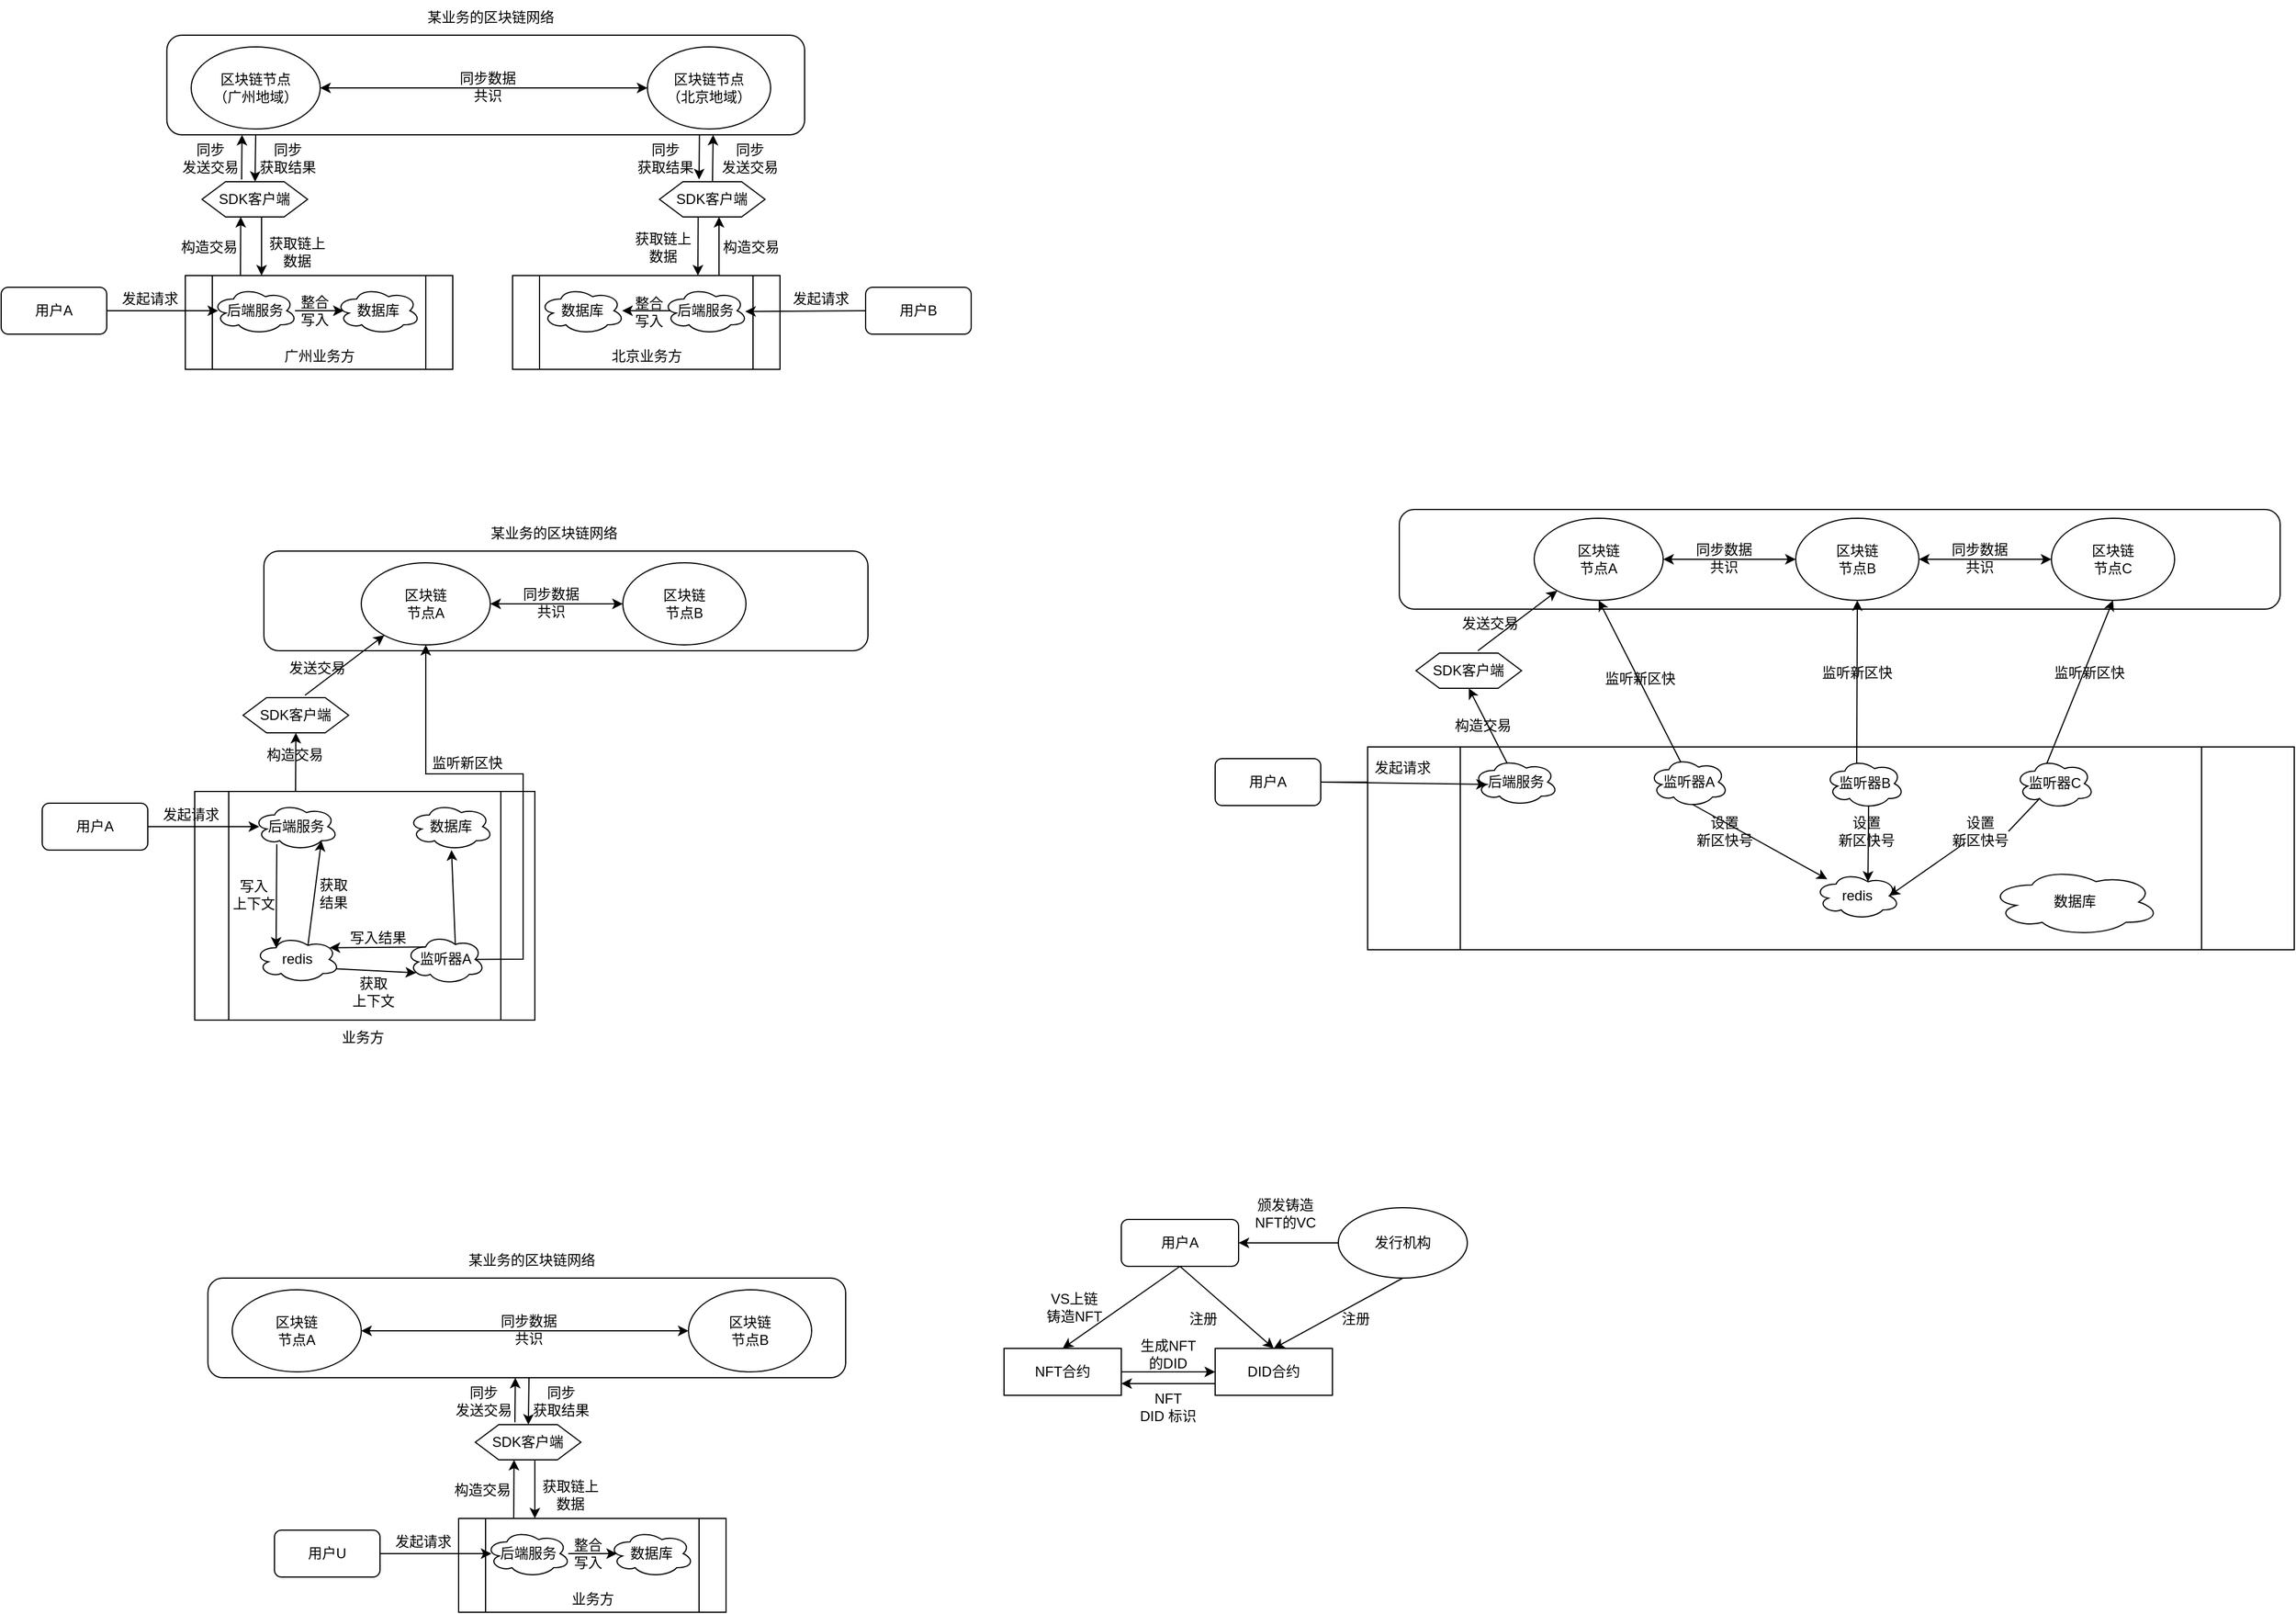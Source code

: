 <mxfile version="21.1.8" type="github">
  <diagram id="9rkTY4zlWh8QXe54HVxm" name="Page-1">
    <mxGraphModel dx="2074" dy="1124" grid="1" gridSize="10" guides="1" tooltips="1" connect="1" arrows="1" fold="1" page="1" pageScale="1" pageWidth="3300" pageHeight="4681" math="0" shadow="0">
      <root>
        <mxCell id="0" />
        <mxCell id="1" parent="0" />
        <mxCell id="_Y9q4E9nnQBP8iS7_GfD-74" value="&lt;b&gt;&lt;br&gt;&lt;/b&gt;" style="rounded=1;whiteSpace=wrap;html=1;" parent="1" vertex="1">
          <mxGeometry x="176.25" y="430" width="543.75" height="85" as="geometry" />
        </mxCell>
        <mxCell id="_Y9q4E9nnQBP8iS7_GfD-3" value="区块链节点&lt;br&gt;（广州地域）" style="ellipse;whiteSpace=wrap;html=1;" parent="1" vertex="1">
          <mxGeometry x="197" y="440" width="110" height="70" as="geometry" />
        </mxCell>
        <mxCell id="_Y9q4E9nnQBP8iS7_GfD-4" value="区块链节点&lt;br&gt;（北京地域）" style="ellipse;whiteSpace=wrap;html=1;" parent="1" vertex="1">
          <mxGeometry x="586" y="440" width="105" height="70" as="geometry" />
        </mxCell>
        <mxCell id="_Y9q4E9nnQBP8iS7_GfD-5" value="" style="endArrow=classic;startArrow=classic;html=1;rounded=0;exitX=1;exitY=0.5;exitDx=0;exitDy=0;entryX=0;entryY=0.5;entryDx=0;entryDy=0;" parent="1" source="_Y9q4E9nnQBP8iS7_GfD-3" target="_Y9q4E9nnQBP8iS7_GfD-4" edge="1">
          <mxGeometry width="50" height="50" relative="1" as="geometry">
            <mxPoint x="446" y="475" as="sourcePoint" />
            <mxPoint x="496" y="540" as="targetPoint" />
          </mxGeometry>
        </mxCell>
        <mxCell id="_Y9q4E9nnQBP8iS7_GfD-16" value="" style="edgeStyle=orthogonalEdgeStyle;rounded=0;orthogonalLoop=1;jettySize=auto;html=1;" parent="1" source="_Y9q4E9nnQBP8iS7_GfD-7" target="_Y9q4E9nnQBP8iS7_GfD-10" edge="1">
          <mxGeometry relative="1" as="geometry" />
        </mxCell>
        <mxCell id="_Y9q4E9nnQBP8iS7_GfD-7" value="用户A" style="rounded=1;whiteSpace=wrap;html=1;" parent="1" vertex="1">
          <mxGeometry x="35" y="645" width="90" height="40" as="geometry" />
        </mxCell>
        <mxCell id="_Y9q4E9nnQBP8iS7_GfD-8" value="同步数据&lt;br&gt;共识" style="text;html=1;strokeColor=none;fillColor=none;align=center;verticalAlign=middle;whiteSpace=wrap;rounded=0;" parent="1" vertex="1">
          <mxGeometry x="420" y="451" width="60" height="45" as="geometry" />
        </mxCell>
        <mxCell id="_Y9q4E9nnQBP8iS7_GfD-9" value="&lt;br&gt;&lt;br&gt;&lt;br&gt;&lt;br&gt;广州业务方" style="shape=process;whiteSpace=wrap;html=1;backgroundOutline=1;" parent="1" vertex="1">
          <mxGeometry x="192" y="635" width="228" height="80" as="geometry" />
        </mxCell>
        <mxCell id="_Y9q4E9nnQBP8iS7_GfD-10" value="后端服务" style="ellipse;shape=cloud;whiteSpace=wrap;html=1;" parent="1" vertex="1">
          <mxGeometry x="215" y="645" width="72.5" height="40" as="geometry" />
        </mxCell>
        <mxCell id="_Y9q4E9nnQBP8iS7_GfD-13" value="数据库" style="ellipse;shape=cloud;whiteSpace=wrap;html=1;" parent="1" vertex="1">
          <mxGeometry x="320" y="645" width="72.5" height="40" as="geometry" />
        </mxCell>
        <mxCell id="_Y9q4E9nnQBP8iS7_GfD-15" value="" style="endArrow=classic;html=1;rounded=0;exitX=1;exitY=0.5;exitDx=0;exitDy=0;" parent="1" source="_Y9q4E9nnQBP8iS7_GfD-7" edge="1">
          <mxGeometry width="50" height="50" relative="1" as="geometry">
            <mxPoint x="117" y="665" as="sourcePoint" />
            <mxPoint x="220" y="665" as="targetPoint" />
          </mxGeometry>
        </mxCell>
        <mxCell id="_Y9q4E9nnQBP8iS7_GfD-17" value="发起请求" style="text;html=1;strokeColor=none;fillColor=none;align=center;verticalAlign=middle;whiteSpace=wrap;rounded=0;" parent="1" vertex="1">
          <mxGeometry x="132" y="635" width="60" height="40" as="geometry" />
        </mxCell>
        <mxCell id="_Y9q4E9nnQBP8iS7_GfD-18" value="SDK客户端" style="shape=hexagon;perimeter=hexagonPerimeter2;whiteSpace=wrap;html=1;fixedSize=1;" parent="1" vertex="1">
          <mxGeometry x="206.25" y="555" width="90" height="30" as="geometry" />
        </mxCell>
        <mxCell id="_Y9q4E9nnQBP8iS7_GfD-19" value="" style="endArrow=classic;html=1;rounded=0;entryX=0.5;entryY=1;entryDx=0;entryDy=0;" parent="1" edge="1">
          <mxGeometry width="50" height="50" relative="1" as="geometry">
            <mxPoint x="239" y="635" as="sourcePoint" />
            <mxPoint x="239.25" y="585" as="targetPoint" />
          </mxGeometry>
        </mxCell>
        <mxCell id="_Y9q4E9nnQBP8iS7_GfD-20" value="构造交易" style="text;html=1;strokeColor=none;fillColor=none;align=center;verticalAlign=middle;whiteSpace=wrap;rounded=0;" parent="1" vertex="1">
          <mxGeometry x="180" y="595" width="65" height="32" as="geometry" />
        </mxCell>
        <mxCell id="_Y9q4E9nnQBP8iS7_GfD-21" value="" style="endArrow=classic;html=1;rounded=0;exitX=0.375;exitY=0;exitDx=0;exitDy=0;entryX=0.394;entryY=1.029;entryDx=0;entryDy=0;entryPerimeter=0;" parent="1" edge="1">
          <mxGeometry width="50" height="50" relative="1" as="geometry">
            <mxPoint x="240" y="553" as="sourcePoint" />
            <mxPoint x="240.34" y="515.03" as="targetPoint" />
          </mxGeometry>
        </mxCell>
        <mxCell id="_Y9q4E9nnQBP8iS7_GfD-22" value="同步&lt;br&gt;发送交易" style="text;html=1;strokeColor=none;fillColor=none;align=center;verticalAlign=middle;whiteSpace=wrap;rounded=0;" parent="1" vertex="1">
          <mxGeometry x="181" y="515" width="65" height="40" as="geometry" />
        </mxCell>
        <mxCell id="_Y9q4E9nnQBP8iS7_GfD-24" value="" style="endArrow=classic;html=1;rounded=0;exitX=0.5;exitY=1;exitDx=0;exitDy=0;" parent="1" target="_Y9q4E9nnQBP8iS7_GfD-18" edge="1">
          <mxGeometry width="50" height="50" relative="1" as="geometry">
            <mxPoint x="252" y="515" as="sourcePoint" />
            <mxPoint x="357" y="515" as="targetPoint" />
          </mxGeometry>
        </mxCell>
        <mxCell id="_Y9q4E9nnQBP8iS7_GfD-26" value="同步&lt;br&gt;获取结果" style="text;html=1;strokeColor=none;fillColor=none;align=center;verticalAlign=middle;whiteSpace=wrap;rounded=0;" parent="1" vertex="1">
          <mxGeometry x="247" y="515" width="65" height="40" as="geometry" />
        </mxCell>
        <mxCell id="_Y9q4E9nnQBP8iS7_GfD-28" value="" style="endArrow=classic;html=1;rounded=0;exitX=0;exitY=1;exitDx=0;exitDy=0;" parent="1" edge="1">
          <mxGeometry width="50" height="50" relative="1" as="geometry">
            <mxPoint x="257" y="585" as="sourcePoint" />
            <mxPoint x="257" y="635" as="targetPoint" />
          </mxGeometry>
        </mxCell>
        <mxCell id="_Y9q4E9nnQBP8iS7_GfD-29" value="获取链上&lt;br&gt;数据" style="text;html=1;strokeColor=none;fillColor=none;align=center;verticalAlign=middle;whiteSpace=wrap;rounded=0;" parent="1" vertex="1">
          <mxGeometry x="255" y="595" width="65" height="40" as="geometry" />
        </mxCell>
        <mxCell id="_Y9q4E9nnQBP8iS7_GfD-33" value="" style="endArrow=classic;html=1;rounded=0;exitX=0.875;exitY=0.5;exitDx=0;exitDy=0;exitPerimeter=0;" parent="1" edge="1">
          <mxGeometry width="50" height="50" relative="1" as="geometry">
            <mxPoint x="285.438" y="665" as="sourcePoint" />
            <mxPoint x="327" y="665" as="targetPoint" />
          </mxGeometry>
        </mxCell>
        <mxCell id="_Y9q4E9nnQBP8iS7_GfD-34" value="整合&lt;br&gt;写入" style="text;html=1;strokeColor=none;fillColor=none;align=center;verticalAlign=middle;whiteSpace=wrap;rounded=0;" parent="1" vertex="1">
          <mxGeometry x="270" y="645" width="65" height="40" as="geometry" />
        </mxCell>
        <mxCell id="_Y9q4E9nnQBP8iS7_GfD-53" value="&lt;br&gt;&lt;br&gt;&lt;br&gt;&lt;br&gt;北京业务方" style="shape=process;whiteSpace=wrap;html=1;backgroundOutline=1;" parent="1" vertex="1">
          <mxGeometry x="471" y="635" width="228" height="80" as="geometry" />
        </mxCell>
        <mxCell id="_Y9q4E9nnQBP8iS7_GfD-54" value="数据库" style="ellipse;shape=cloud;whiteSpace=wrap;html=1;" parent="1" vertex="1">
          <mxGeometry x="494" y="645" width="72.5" height="40" as="geometry" />
        </mxCell>
        <mxCell id="_Y9q4E9nnQBP8iS7_GfD-55" value="后端服务" style="ellipse;shape=cloud;whiteSpace=wrap;html=1;" parent="1" vertex="1">
          <mxGeometry x="599" y="645" width="72.5" height="40" as="geometry" />
        </mxCell>
        <mxCell id="_Y9q4E9nnQBP8iS7_GfD-56" value="SDK客户端" style="shape=hexagon;perimeter=hexagonPerimeter2;whiteSpace=wrap;html=1;fixedSize=1;" parent="1" vertex="1">
          <mxGeometry x="596.25" y="555" width="90" height="30" as="geometry" />
        </mxCell>
        <mxCell id="_Y9q4E9nnQBP8iS7_GfD-57" value="" style="endArrow=classic;html=1;rounded=0;entryX=0.5;entryY=1;entryDx=0;entryDy=0;" parent="1" edge="1">
          <mxGeometry width="50" height="50" relative="1" as="geometry">
            <mxPoint x="629.25" y="585" as="sourcePoint" />
            <mxPoint x="629" y="635" as="targetPoint" />
          </mxGeometry>
        </mxCell>
        <mxCell id="_Y9q4E9nnQBP8iS7_GfD-58" value="构造交易" style="text;html=1;strokeColor=none;fillColor=none;align=center;verticalAlign=middle;whiteSpace=wrap;rounded=0;" parent="1" vertex="1">
          <mxGeometry x="641.5" y="595" width="65" height="32" as="geometry" />
        </mxCell>
        <mxCell id="_Y9q4E9nnQBP8iS7_GfD-59" value="" style="endArrow=classic;html=1;rounded=0;exitX=0.375;exitY=0;exitDx=0;exitDy=0;entryX=0.394;entryY=1.029;entryDx=0;entryDy=0;entryPerimeter=0;" parent="1" edge="1">
          <mxGeometry width="50" height="50" relative="1" as="geometry">
            <mxPoint x="630.34" y="515.03" as="sourcePoint" />
            <mxPoint x="630" y="553" as="targetPoint" />
          </mxGeometry>
        </mxCell>
        <mxCell id="_Y9q4E9nnQBP8iS7_GfD-60" value="同步&lt;br&gt;发送交易" style="text;html=1;strokeColor=none;fillColor=none;align=center;verticalAlign=middle;whiteSpace=wrap;rounded=0;" parent="1" vertex="1">
          <mxGeometry x="641" y="515" width="65" height="40" as="geometry" />
        </mxCell>
        <mxCell id="_Y9q4E9nnQBP8iS7_GfD-61" value="" style="endArrow=classic;html=1;rounded=0;" parent="1" source="_Y9q4E9nnQBP8iS7_GfD-56" edge="1">
          <mxGeometry width="50" height="50" relative="1" as="geometry">
            <mxPoint x="747" y="515" as="sourcePoint" />
            <mxPoint x="642" y="515" as="targetPoint" />
          </mxGeometry>
        </mxCell>
        <mxCell id="_Y9q4E9nnQBP8iS7_GfD-62" value="同步&lt;br&gt;获取结果" style="text;html=1;strokeColor=none;fillColor=none;align=center;verticalAlign=middle;whiteSpace=wrap;rounded=0;" parent="1" vertex="1">
          <mxGeometry x="569" y="515" width="65" height="40" as="geometry" />
        </mxCell>
        <mxCell id="_Y9q4E9nnQBP8iS7_GfD-63" value="" style="endArrow=classic;html=1;rounded=0;exitX=0;exitY=1;exitDx=0;exitDy=0;" parent="1" edge="1">
          <mxGeometry width="50" height="50" relative="1" as="geometry">
            <mxPoint x="647" y="635" as="sourcePoint" />
            <mxPoint x="647" y="585" as="targetPoint" />
          </mxGeometry>
        </mxCell>
        <mxCell id="_Y9q4E9nnQBP8iS7_GfD-64" value="获取链上&lt;br&gt;数据" style="text;html=1;strokeColor=none;fillColor=none;align=center;verticalAlign=middle;whiteSpace=wrap;rounded=0;" parent="1" vertex="1">
          <mxGeometry x="566.5" y="591" width="65" height="40" as="geometry" />
        </mxCell>
        <mxCell id="_Y9q4E9nnQBP8iS7_GfD-65" value="" style="endArrow=classic;html=1;rounded=0;exitX=0.875;exitY=0.5;exitDx=0;exitDy=0;exitPerimeter=0;" parent="1" edge="1">
          <mxGeometry width="50" height="50" relative="1" as="geometry">
            <mxPoint x="606" y="665" as="sourcePoint" />
            <mxPoint x="564.438" y="665" as="targetPoint" />
          </mxGeometry>
        </mxCell>
        <mxCell id="_Y9q4E9nnQBP8iS7_GfD-66" value="整合&lt;br&gt;写入" style="text;html=1;strokeColor=none;fillColor=none;align=center;verticalAlign=middle;whiteSpace=wrap;rounded=0;" parent="1" vertex="1">
          <mxGeometry x="555" y="646" width="65" height="40" as="geometry" />
        </mxCell>
        <mxCell id="_Y9q4E9nnQBP8iS7_GfD-70" value="用户B" style="rounded=1;whiteSpace=wrap;html=1;" parent="1" vertex="1">
          <mxGeometry x="772" y="645" width="90" height="40" as="geometry" />
        </mxCell>
        <mxCell id="_Y9q4E9nnQBP8iS7_GfD-72" value="发起请求" style="text;html=1;strokeColor=none;fillColor=none;align=center;verticalAlign=middle;whiteSpace=wrap;rounded=0;" parent="1" vertex="1">
          <mxGeometry x="704" y="635" width="60" height="40" as="geometry" />
        </mxCell>
        <mxCell id="_Y9q4E9nnQBP8iS7_GfD-73" value="" style="endArrow=classic;html=1;rounded=0;exitX=0;exitY=0.5;exitDx=0;exitDy=0;entryX=0.97;entryY=0.517;entryDx=0;entryDy=0;entryPerimeter=0;" parent="1" source="_Y9q4E9nnQBP8iS7_GfD-70" target="_Y9q4E9nnQBP8iS7_GfD-55" edge="1">
          <mxGeometry width="50" height="50" relative="1" as="geometry">
            <mxPoint x="400" y="795" as="sourcePoint" />
            <mxPoint x="450" y="745" as="targetPoint" />
          </mxGeometry>
        </mxCell>
        <mxCell id="_Y9q4E9nnQBP8iS7_GfD-76" value="某业务的区块链网络" style="text;html=1;strokeColor=none;fillColor=none;align=center;verticalAlign=middle;whiteSpace=wrap;rounded=0;" parent="1" vertex="1">
          <mxGeometry x="392.5" y="400" width="119" height="30" as="geometry" />
        </mxCell>
        <mxCell id="_Y9q4E9nnQBP8iS7_GfD-77" value="&lt;b&gt;&lt;br&gt;&lt;/b&gt;" style="rounded=1;whiteSpace=wrap;html=1;" parent="1" vertex="1">
          <mxGeometry x="259" y="870" width="515" height="85" as="geometry" />
        </mxCell>
        <mxCell id="_Y9q4E9nnQBP8iS7_GfD-78" value="区块链&lt;br&gt;节点A" style="ellipse;whiteSpace=wrap;html=1;" parent="1" vertex="1">
          <mxGeometry x="342" y="880" width="110" height="70" as="geometry" />
        </mxCell>
        <mxCell id="_Y9q4E9nnQBP8iS7_GfD-79" value="区块链&lt;br&gt;节点B" style="ellipse;whiteSpace=wrap;html=1;" parent="1" vertex="1">
          <mxGeometry x="565" y="880" width="105" height="70" as="geometry" />
        </mxCell>
        <mxCell id="_Y9q4E9nnQBP8iS7_GfD-80" value="" style="endArrow=classic;startArrow=classic;html=1;rounded=0;exitX=1;exitY=0.5;exitDx=0;exitDy=0;entryX=0;entryY=0.5;entryDx=0;entryDy=0;" parent="1" source="_Y9q4E9nnQBP8iS7_GfD-78" target="_Y9q4E9nnQBP8iS7_GfD-79" edge="1">
          <mxGeometry width="50" height="50" relative="1" as="geometry">
            <mxPoint x="500" y="915" as="sourcePoint" />
            <mxPoint x="550" y="980" as="targetPoint" />
          </mxGeometry>
        </mxCell>
        <mxCell id="_Y9q4E9nnQBP8iS7_GfD-81" value="" style="edgeStyle=orthogonalEdgeStyle;rounded=0;orthogonalLoop=1;jettySize=auto;html=1;" parent="1" source="_Y9q4E9nnQBP8iS7_GfD-82" target="_Y9q4E9nnQBP8iS7_GfD-85" edge="1">
          <mxGeometry relative="1" as="geometry" />
        </mxCell>
        <mxCell id="_Y9q4E9nnQBP8iS7_GfD-82" value="用户A" style="rounded=1;whiteSpace=wrap;html=1;" parent="1" vertex="1">
          <mxGeometry x="70" y="1085" width="90" height="40" as="geometry" />
        </mxCell>
        <mxCell id="_Y9q4E9nnQBP8iS7_GfD-83" value="同步数据&lt;br&gt;共识" style="text;html=1;strokeColor=none;fillColor=none;align=center;verticalAlign=middle;whiteSpace=wrap;rounded=0;" parent="1" vertex="1">
          <mxGeometry x="474" y="891" width="60" height="45" as="geometry" />
        </mxCell>
        <mxCell id="_Y9q4E9nnQBP8iS7_GfD-84" value="" style="shape=process;whiteSpace=wrap;html=1;backgroundOutline=1;" parent="1" vertex="1">
          <mxGeometry x="200" y="1075" width="290" height="195" as="geometry" />
        </mxCell>
        <mxCell id="_Y9q4E9nnQBP8iS7_GfD-85" value="后端服务" style="ellipse;shape=cloud;whiteSpace=wrap;html=1;" parent="1" vertex="1">
          <mxGeometry x="250" y="1085" width="72.5" height="40" as="geometry" />
        </mxCell>
        <mxCell id="_Y9q4E9nnQBP8iS7_GfD-86" value="数据库" style="ellipse;shape=cloud;whiteSpace=wrap;html=1;" parent="1" vertex="1">
          <mxGeometry x="382" y="1085" width="72.5" height="40" as="geometry" />
        </mxCell>
        <mxCell id="_Y9q4E9nnQBP8iS7_GfD-87" value="" style="endArrow=classic;html=1;rounded=0;exitX=1;exitY=0.5;exitDx=0;exitDy=0;" parent="1" source="_Y9q4E9nnQBP8iS7_GfD-82" edge="1">
          <mxGeometry width="50" height="50" relative="1" as="geometry">
            <mxPoint x="152" y="1105" as="sourcePoint" />
            <mxPoint x="255" y="1105" as="targetPoint" />
          </mxGeometry>
        </mxCell>
        <mxCell id="_Y9q4E9nnQBP8iS7_GfD-88" value="发起请求" style="text;html=1;strokeColor=none;fillColor=none;align=center;verticalAlign=middle;whiteSpace=wrap;rounded=0;" parent="1" vertex="1">
          <mxGeometry x="167" y="1075" width="60" height="40" as="geometry" />
        </mxCell>
        <mxCell id="_Y9q4E9nnQBP8iS7_GfD-89" value="SDK客户端" style="shape=hexagon;perimeter=hexagonPerimeter2;whiteSpace=wrap;html=1;fixedSize=1;" parent="1" vertex="1">
          <mxGeometry x="241.25" y="995" width="90" height="30" as="geometry" />
        </mxCell>
        <mxCell id="_Y9q4E9nnQBP8iS7_GfD-90" value="" style="endArrow=classic;html=1;rounded=0;entryX=0.5;entryY=1;entryDx=0;entryDy=0;" parent="1" edge="1">
          <mxGeometry width="50" height="50" relative="1" as="geometry">
            <mxPoint x="286" y="1075" as="sourcePoint" />
            <mxPoint x="286.25" y="1025" as="targetPoint" />
          </mxGeometry>
        </mxCell>
        <mxCell id="_Y9q4E9nnQBP8iS7_GfD-91" value="构造交易" style="text;html=1;strokeColor=none;fillColor=none;align=center;verticalAlign=middle;whiteSpace=wrap;rounded=0;" parent="1" vertex="1">
          <mxGeometry x="252.5" y="1028" width="65" height="32" as="geometry" />
        </mxCell>
        <mxCell id="_Y9q4E9nnQBP8iS7_GfD-92" value="" style="endArrow=classic;html=1;rounded=0;exitX=0.375;exitY=0;exitDx=0;exitDy=0;" parent="1" target="_Y9q4E9nnQBP8iS7_GfD-78" edge="1">
          <mxGeometry width="50" height="50" relative="1" as="geometry">
            <mxPoint x="294" y="993" as="sourcePoint" />
            <mxPoint x="294.34" y="955.03" as="targetPoint" />
          </mxGeometry>
        </mxCell>
        <mxCell id="_Y9q4E9nnQBP8iS7_GfD-93" value="发送交易" style="text;html=1;strokeColor=none;fillColor=none;align=center;verticalAlign=middle;whiteSpace=wrap;rounded=0;" parent="1" vertex="1">
          <mxGeometry x="271.5" y="950" width="65" height="40" as="geometry" />
        </mxCell>
        <mxCell id="_Y9q4E9nnQBP8iS7_GfD-117" value="某业务的区块链网络" style="text;html=1;strokeColor=none;fillColor=none;align=center;verticalAlign=middle;whiteSpace=wrap;rounded=0;" parent="1" vertex="1">
          <mxGeometry x="446.5" y="840" width="119" height="30" as="geometry" />
        </mxCell>
        <mxCell id="_Y9q4E9nnQBP8iS7_GfD-118" value="redis" style="ellipse;shape=cloud;whiteSpace=wrap;html=1;" parent="1" vertex="1">
          <mxGeometry x="251.25" y="1198.25" width="72.5" height="40" as="geometry" />
        </mxCell>
        <mxCell id="_Y9q4E9nnQBP8iS7_GfD-119" value="监听器A" style="ellipse;shape=cloud;whiteSpace=wrap;html=1;" parent="1" vertex="1">
          <mxGeometry x="380" y="1197" width="67.5" height="42.5" as="geometry" />
        </mxCell>
        <mxCell id="_Y9q4E9nnQBP8iS7_GfD-120" value="" style="endArrow=classic;html=1;rounded=0;entryX=0.25;entryY=0.25;entryDx=0;entryDy=0;entryPerimeter=0;" parent="1" target="_Y9q4E9nnQBP8iS7_GfD-118" edge="1">
          <mxGeometry width="50" height="50" relative="1" as="geometry">
            <mxPoint x="270" y="1120" as="sourcePoint" />
            <mxPoint x="450" y="1230" as="targetPoint" />
          </mxGeometry>
        </mxCell>
        <mxCell id="_Y9q4E9nnQBP8iS7_GfD-121" value="" style="endArrow=classic;html=1;rounded=0;exitX=0.625;exitY=0.2;exitDx=0;exitDy=0;exitPerimeter=0;entryX=0.8;entryY=0.8;entryDx=0;entryDy=0;entryPerimeter=0;" parent="1" source="_Y9q4E9nnQBP8iS7_GfD-118" target="_Y9q4E9nnQBP8iS7_GfD-85" edge="1">
          <mxGeometry width="50" height="50" relative="1" as="geometry">
            <mxPoint x="400" y="1280" as="sourcePoint" />
            <mxPoint x="450" y="1230" as="targetPoint" />
          </mxGeometry>
        </mxCell>
        <mxCell id="_Y9q4E9nnQBP8iS7_GfD-122" value="" style="endArrow=classic;html=1;rounded=0;exitX=0.25;exitY=0.25;exitDx=0;exitDy=0;exitPerimeter=0;entryX=0.88;entryY=0.25;entryDx=0;entryDy=0;entryPerimeter=0;" parent="1" source="_Y9q4E9nnQBP8iS7_GfD-119" target="_Y9q4E9nnQBP8iS7_GfD-118" edge="1">
          <mxGeometry width="50" height="50" relative="1" as="geometry">
            <mxPoint x="450" y="1247" as="sourcePoint" />
            <mxPoint x="400" y="1297" as="targetPoint" />
          </mxGeometry>
        </mxCell>
        <mxCell id="_Y9q4E9nnQBP8iS7_GfD-123" value="" style="endArrow=classic;html=1;rounded=0;entryX=0.13;entryY=0.77;entryDx=0;entryDy=0;entryPerimeter=0;exitX=0.96;exitY=0.7;exitDx=0;exitDy=0;exitPerimeter=0;" parent="1" source="_Y9q4E9nnQBP8iS7_GfD-118" target="_Y9q4E9nnQBP8iS7_GfD-119" edge="1">
          <mxGeometry width="50" height="50" relative="1" as="geometry">
            <mxPoint x="450" y="1247" as="sourcePoint" />
            <mxPoint x="400" y="1297" as="targetPoint" />
          </mxGeometry>
        </mxCell>
        <mxCell id="_Y9q4E9nnQBP8iS7_GfD-127" value="" style="endArrow=classic;html=1;rounded=0;exitX=0.625;exitY=0.2;exitDx=0;exitDy=0;exitPerimeter=0;" parent="1" source="_Y9q4E9nnQBP8iS7_GfD-119" target="_Y9q4E9nnQBP8iS7_GfD-86" edge="1">
          <mxGeometry width="50" height="50" relative="1" as="geometry">
            <mxPoint x="400" y="1280" as="sourcePoint" />
            <mxPoint x="450" y="1230" as="targetPoint" />
          </mxGeometry>
        </mxCell>
        <mxCell id="_Y9q4E9nnQBP8iS7_GfD-128" value="业务方" style="text;html=1;strokeColor=none;fillColor=none;align=center;verticalAlign=middle;whiteSpace=wrap;rounded=0;" parent="1" vertex="1">
          <mxGeometry x="307" y="1270" width="73" height="30" as="geometry" />
        </mxCell>
        <mxCell id="_Y9q4E9nnQBP8iS7_GfD-129" value="写入&lt;br&gt;上下文" style="text;html=1;strokeColor=none;fillColor=none;align=center;verticalAlign=middle;whiteSpace=wrap;rounded=0;" parent="1" vertex="1">
          <mxGeometry x="218" y="1147" width="65" height="32" as="geometry" />
        </mxCell>
        <mxCell id="_Y9q4E9nnQBP8iS7_GfD-130" value="获取&lt;br&gt;结果" style="text;html=1;strokeColor=none;fillColor=none;align=center;verticalAlign=middle;whiteSpace=wrap;rounded=0;" parent="1" vertex="1">
          <mxGeometry x="286" y="1146" width="65" height="32" as="geometry" />
        </mxCell>
        <mxCell id="_Y9q4E9nnQBP8iS7_GfD-134" value="获取&lt;br&gt;上下文" style="text;html=1;strokeColor=none;fillColor=none;align=center;verticalAlign=middle;whiteSpace=wrap;rounded=0;" parent="1" vertex="1">
          <mxGeometry x="320" y="1230" width="65" height="32" as="geometry" />
        </mxCell>
        <mxCell id="_Y9q4E9nnQBP8iS7_GfD-135" value="写入结果" style="text;html=1;strokeColor=none;fillColor=none;align=center;verticalAlign=middle;whiteSpace=wrap;rounded=0;" parent="1" vertex="1">
          <mxGeometry x="323.75" y="1184" width="65" height="32" as="geometry" />
        </mxCell>
        <mxCell id="_Y9q4E9nnQBP8iS7_GfD-137" value="" style="endArrow=classic;html=1;rounded=0;exitX=0.875;exitY=0.5;exitDx=0;exitDy=0;exitPerimeter=0;entryX=0.5;entryY=1;entryDx=0;entryDy=0;" parent="1" source="_Y9q4E9nnQBP8iS7_GfD-119" target="_Y9q4E9nnQBP8iS7_GfD-78" edge="1">
          <mxGeometry width="50" height="50" relative="1" as="geometry">
            <mxPoint x="400" y="1080" as="sourcePoint" />
            <mxPoint x="450" y="1030" as="targetPoint" />
            <Array as="points">
              <mxPoint x="480" y="1218" />
              <mxPoint x="480" y="1060" />
              <mxPoint x="397" y="1060" />
            </Array>
          </mxGeometry>
        </mxCell>
        <mxCell id="_Y9q4E9nnQBP8iS7_GfD-138" value="监听新区快" style="text;html=1;strokeColor=none;fillColor=none;align=center;verticalAlign=middle;whiteSpace=wrap;rounded=0;" parent="1" vertex="1">
          <mxGeometry x="400" y="1035" width="65" height="32" as="geometry" />
        </mxCell>
        <mxCell id="u7E63OtckOos8gBn_M4D-42" value="&lt;b&gt;&lt;br&gt;&lt;/b&gt;" style="rounded=1;whiteSpace=wrap;html=1;" parent="1" vertex="1">
          <mxGeometry x="211.25" y="1490" width="543.75" height="85" as="geometry" />
        </mxCell>
        <mxCell id="u7E63OtckOos8gBn_M4D-43" value="区块链&lt;br&gt;节点A" style="ellipse;whiteSpace=wrap;html=1;" parent="1" vertex="1">
          <mxGeometry x="232" y="1500" width="110" height="70" as="geometry" />
        </mxCell>
        <mxCell id="u7E63OtckOos8gBn_M4D-44" value="区块链&lt;br&gt;节点B" style="ellipse;whiteSpace=wrap;html=1;" parent="1" vertex="1">
          <mxGeometry x="621" y="1500" width="105" height="70" as="geometry" />
        </mxCell>
        <mxCell id="u7E63OtckOos8gBn_M4D-45" value="" style="endArrow=classic;startArrow=classic;html=1;rounded=0;exitX=1;exitY=0.5;exitDx=0;exitDy=0;entryX=0;entryY=0.5;entryDx=0;entryDy=0;" parent="1" source="u7E63OtckOos8gBn_M4D-43" target="u7E63OtckOos8gBn_M4D-44" edge="1">
          <mxGeometry width="50" height="50" relative="1" as="geometry">
            <mxPoint x="481" y="1535" as="sourcePoint" />
            <mxPoint x="531" y="1600" as="targetPoint" />
          </mxGeometry>
        </mxCell>
        <mxCell id="u7E63OtckOos8gBn_M4D-46" value="" style="edgeStyle=orthogonalEdgeStyle;rounded=0;orthogonalLoop=1;jettySize=auto;html=1;" parent="1" source="u7E63OtckOos8gBn_M4D-47" target="u7E63OtckOos8gBn_M4D-50" edge="1">
          <mxGeometry relative="1" as="geometry" />
        </mxCell>
        <mxCell id="u7E63OtckOos8gBn_M4D-47" value="用户U" style="rounded=1;whiteSpace=wrap;html=1;" parent="1" vertex="1">
          <mxGeometry x="268" y="1705" width="90" height="40" as="geometry" />
        </mxCell>
        <mxCell id="u7E63OtckOos8gBn_M4D-48" value="同步数据&lt;br&gt;共识" style="text;html=1;strokeColor=none;fillColor=none;align=center;verticalAlign=middle;whiteSpace=wrap;rounded=0;" parent="1" vertex="1">
          <mxGeometry x="455" y="1511" width="60" height="45" as="geometry" />
        </mxCell>
        <mxCell id="u7E63OtckOos8gBn_M4D-49" value="&lt;br&gt;&lt;br&gt;&lt;br&gt;&lt;br&gt;业务方" style="shape=process;whiteSpace=wrap;html=1;backgroundOutline=1;" parent="1" vertex="1">
          <mxGeometry x="425" y="1695" width="228" height="80" as="geometry" />
        </mxCell>
        <mxCell id="u7E63OtckOos8gBn_M4D-50" value="后端服务" style="ellipse;shape=cloud;whiteSpace=wrap;html=1;" parent="1" vertex="1">
          <mxGeometry x="448" y="1705" width="72.5" height="40" as="geometry" />
        </mxCell>
        <mxCell id="u7E63OtckOos8gBn_M4D-51" value="数据库" style="ellipse;shape=cloud;whiteSpace=wrap;html=1;" parent="1" vertex="1">
          <mxGeometry x="553" y="1705" width="72.5" height="40" as="geometry" />
        </mxCell>
        <mxCell id="u7E63OtckOos8gBn_M4D-52" value="" style="endArrow=classic;html=1;rounded=0;exitX=1;exitY=0.5;exitDx=0;exitDy=0;" parent="1" source="u7E63OtckOos8gBn_M4D-47" edge="1">
          <mxGeometry width="50" height="50" relative="1" as="geometry">
            <mxPoint x="350" y="1725" as="sourcePoint" />
            <mxPoint x="453" y="1725" as="targetPoint" />
          </mxGeometry>
        </mxCell>
        <mxCell id="u7E63OtckOos8gBn_M4D-53" value="发起请求" style="text;html=1;strokeColor=none;fillColor=none;align=center;verticalAlign=middle;whiteSpace=wrap;rounded=0;" parent="1" vertex="1">
          <mxGeometry x="365" y="1695" width="60" height="40" as="geometry" />
        </mxCell>
        <mxCell id="u7E63OtckOos8gBn_M4D-54" value="SDK客户端" style="shape=hexagon;perimeter=hexagonPerimeter2;whiteSpace=wrap;html=1;fixedSize=1;" parent="1" vertex="1">
          <mxGeometry x="439.25" y="1615" width="90" height="30" as="geometry" />
        </mxCell>
        <mxCell id="u7E63OtckOos8gBn_M4D-55" value="" style="endArrow=classic;html=1;rounded=0;entryX=0.5;entryY=1;entryDx=0;entryDy=0;" parent="1" edge="1">
          <mxGeometry width="50" height="50" relative="1" as="geometry">
            <mxPoint x="472" y="1695" as="sourcePoint" />
            <mxPoint x="472.25" y="1645" as="targetPoint" />
          </mxGeometry>
        </mxCell>
        <mxCell id="u7E63OtckOos8gBn_M4D-56" value="构造交易" style="text;html=1;strokeColor=none;fillColor=none;align=center;verticalAlign=middle;whiteSpace=wrap;rounded=0;" parent="1" vertex="1">
          <mxGeometry x="413" y="1655" width="65" height="32" as="geometry" />
        </mxCell>
        <mxCell id="u7E63OtckOos8gBn_M4D-57" value="" style="endArrow=classic;html=1;rounded=0;exitX=0.375;exitY=0;exitDx=0;exitDy=0;entryX=0.394;entryY=1.029;entryDx=0;entryDy=0;entryPerimeter=0;" parent="1" edge="1">
          <mxGeometry width="50" height="50" relative="1" as="geometry">
            <mxPoint x="473" y="1613" as="sourcePoint" />
            <mxPoint x="473.34" y="1575.03" as="targetPoint" />
          </mxGeometry>
        </mxCell>
        <mxCell id="u7E63OtckOos8gBn_M4D-58" value="同步&lt;br&gt;发送交易" style="text;html=1;strokeColor=none;fillColor=none;align=center;verticalAlign=middle;whiteSpace=wrap;rounded=0;" parent="1" vertex="1">
          <mxGeometry x="414" y="1575" width="65" height="40" as="geometry" />
        </mxCell>
        <mxCell id="u7E63OtckOos8gBn_M4D-59" value="" style="endArrow=classic;html=1;rounded=0;exitX=0.5;exitY=1;exitDx=0;exitDy=0;" parent="1" target="u7E63OtckOos8gBn_M4D-54" edge="1">
          <mxGeometry width="50" height="50" relative="1" as="geometry">
            <mxPoint x="485" y="1575" as="sourcePoint" />
            <mxPoint x="590" y="1575" as="targetPoint" />
          </mxGeometry>
        </mxCell>
        <mxCell id="u7E63OtckOos8gBn_M4D-60" value="同步&lt;br&gt;获取结果" style="text;html=1;strokeColor=none;fillColor=none;align=center;verticalAlign=middle;whiteSpace=wrap;rounded=0;" parent="1" vertex="1">
          <mxGeometry x="480" y="1575" width="65" height="40" as="geometry" />
        </mxCell>
        <mxCell id="u7E63OtckOos8gBn_M4D-61" value="" style="endArrow=classic;html=1;rounded=0;exitX=0;exitY=1;exitDx=0;exitDy=0;" parent="1" edge="1">
          <mxGeometry width="50" height="50" relative="1" as="geometry">
            <mxPoint x="490" y="1645" as="sourcePoint" />
            <mxPoint x="490" y="1695" as="targetPoint" />
          </mxGeometry>
        </mxCell>
        <mxCell id="u7E63OtckOos8gBn_M4D-62" value="获取链上&lt;br&gt;数据" style="text;html=1;strokeColor=none;fillColor=none;align=center;verticalAlign=middle;whiteSpace=wrap;rounded=0;" parent="1" vertex="1">
          <mxGeometry x="488" y="1655" width="65" height="40" as="geometry" />
        </mxCell>
        <mxCell id="u7E63OtckOos8gBn_M4D-63" value="" style="endArrow=classic;html=1;rounded=0;exitX=0.875;exitY=0.5;exitDx=0;exitDy=0;exitPerimeter=0;" parent="1" edge="1">
          <mxGeometry width="50" height="50" relative="1" as="geometry">
            <mxPoint x="518.438" y="1725" as="sourcePoint" />
            <mxPoint x="560" y="1725" as="targetPoint" />
          </mxGeometry>
        </mxCell>
        <mxCell id="u7E63OtckOos8gBn_M4D-64" value="整合&lt;br&gt;写入" style="text;html=1;strokeColor=none;fillColor=none;align=center;verticalAlign=middle;whiteSpace=wrap;rounded=0;" parent="1" vertex="1">
          <mxGeometry x="503" y="1705" width="65" height="40" as="geometry" />
        </mxCell>
        <mxCell id="u7E63OtckOos8gBn_M4D-82" value="某业务的区块链网络" style="text;html=1;strokeColor=none;fillColor=none;align=center;verticalAlign=middle;whiteSpace=wrap;rounded=0;" parent="1" vertex="1">
          <mxGeometry x="427.5" y="1460" width="119" height="30" as="geometry" />
        </mxCell>
        <mxCell id="u7E63OtckOos8gBn_M4D-84" value="&lt;b&gt;&lt;br&gt;&lt;/b&gt;" style="rounded=1;whiteSpace=wrap;html=1;" parent="1" vertex="1">
          <mxGeometry x="1227" y="834.5" width="751" height="85" as="geometry" />
        </mxCell>
        <mxCell id="u7E63OtckOos8gBn_M4D-85" value="区块链&lt;br&gt;节点A" style="ellipse;whiteSpace=wrap;html=1;" parent="1" vertex="1">
          <mxGeometry x="1342" y="842" width="110" height="70" as="geometry" />
        </mxCell>
        <mxCell id="u7E63OtckOos8gBn_M4D-86" value="区块链&lt;br&gt;节点B&lt;br&gt;" style="ellipse;whiteSpace=wrap;html=1;" parent="1" vertex="1">
          <mxGeometry x="1565" y="842" width="105" height="70" as="geometry" />
        </mxCell>
        <mxCell id="u7E63OtckOos8gBn_M4D-87" value="" style="endArrow=classic;startArrow=classic;html=1;rounded=0;exitX=1;exitY=0.5;exitDx=0;exitDy=0;entryX=0;entryY=0.5;entryDx=0;entryDy=0;" parent="1" source="u7E63OtckOos8gBn_M4D-85" target="u7E63OtckOos8gBn_M4D-86" edge="1">
          <mxGeometry width="50" height="50" relative="1" as="geometry">
            <mxPoint x="1500" y="877" as="sourcePoint" />
            <mxPoint x="1550" y="942" as="targetPoint" />
          </mxGeometry>
        </mxCell>
        <mxCell id="u7E63OtckOos8gBn_M4D-88" value="" style="edgeStyle=orthogonalEdgeStyle;rounded=0;orthogonalLoop=1;jettySize=auto;html=1;" parent="1" source="u7E63OtckOos8gBn_M4D-89" target="u7E63OtckOos8gBn_M4D-92" edge="1">
          <mxGeometry relative="1" as="geometry" />
        </mxCell>
        <mxCell id="u7E63OtckOos8gBn_M4D-89" value="用户A" style="rounded=1;whiteSpace=wrap;html=1;" parent="1" vertex="1">
          <mxGeometry x="1070" y="1047" width="90" height="40" as="geometry" />
        </mxCell>
        <mxCell id="u7E63OtckOos8gBn_M4D-90" value="同步数据&lt;br&gt;共识" style="text;html=1;strokeColor=none;fillColor=none;align=center;verticalAlign=middle;whiteSpace=wrap;rounded=0;" parent="1" vertex="1">
          <mxGeometry x="1474" y="853" width="60" height="45" as="geometry" />
        </mxCell>
        <mxCell id="u7E63OtckOos8gBn_M4D-91" value="" style="shape=process;whiteSpace=wrap;html=1;backgroundOutline=1;" parent="1" vertex="1">
          <mxGeometry x="1200" y="1037" width="790" height="173" as="geometry" />
        </mxCell>
        <mxCell id="u7E63OtckOos8gBn_M4D-92" value="后端服务" style="ellipse;shape=cloud;whiteSpace=wrap;html=1;" parent="1" vertex="1">
          <mxGeometry x="1290" y="1047" width="72.5" height="40" as="geometry" />
        </mxCell>
        <mxCell id="u7E63OtckOos8gBn_M4D-94" value="" style="endArrow=classic;html=1;rounded=0;exitX=1;exitY=0.5;exitDx=0;exitDy=0;entryX=0.16;entryY=0.55;entryDx=0;entryDy=0;entryPerimeter=0;" parent="1" source="u7E63OtckOos8gBn_M4D-89" target="u7E63OtckOos8gBn_M4D-92" edge="1">
          <mxGeometry width="50" height="50" relative="1" as="geometry">
            <mxPoint x="1152" y="1067" as="sourcePoint" />
            <mxPoint x="1255" y="1067" as="targetPoint" />
          </mxGeometry>
        </mxCell>
        <mxCell id="u7E63OtckOos8gBn_M4D-95" value="发起请求" style="text;html=1;strokeColor=none;fillColor=none;align=center;verticalAlign=middle;whiteSpace=wrap;rounded=0;" parent="1" vertex="1">
          <mxGeometry x="1200" y="1035" width="60" height="40" as="geometry" />
        </mxCell>
        <mxCell id="u7E63OtckOos8gBn_M4D-96" value="SDK客户端" style="shape=hexagon;perimeter=hexagonPerimeter2;whiteSpace=wrap;html=1;fixedSize=1;" parent="1" vertex="1">
          <mxGeometry x="1241.25" y="957" width="90" height="30" as="geometry" />
        </mxCell>
        <mxCell id="u7E63OtckOos8gBn_M4D-97" value="" style="endArrow=classic;html=1;rounded=0;entryX=0.5;entryY=1;entryDx=0;entryDy=0;exitX=0.4;exitY=0.1;exitDx=0;exitDy=0;exitPerimeter=0;" parent="1" source="u7E63OtckOos8gBn_M4D-92" edge="1">
          <mxGeometry width="50" height="50" relative="1" as="geometry">
            <mxPoint x="1286" y="1037" as="sourcePoint" />
            <mxPoint x="1286.25" y="987" as="targetPoint" />
          </mxGeometry>
        </mxCell>
        <mxCell id="u7E63OtckOos8gBn_M4D-98" value="构造交易" style="text;html=1;strokeColor=none;fillColor=none;align=center;verticalAlign=middle;whiteSpace=wrap;rounded=0;" parent="1" vertex="1">
          <mxGeometry x="1266.25" y="1003" width="65" height="32" as="geometry" />
        </mxCell>
        <mxCell id="u7E63OtckOos8gBn_M4D-99" value="" style="endArrow=classic;html=1;rounded=0;exitX=0.375;exitY=0;exitDx=0;exitDy=0;" parent="1" target="u7E63OtckOos8gBn_M4D-85" edge="1">
          <mxGeometry width="50" height="50" relative="1" as="geometry">
            <mxPoint x="1294" y="955" as="sourcePoint" />
            <mxPoint x="1294.34" y="917.03" as="targetPoint" />
          </mxGeometry>
        </mxCell>
        <mxCell id="u7E63OtckOos8gBn_M4D-100" value="发送交易" style="text;html=1;strokeColor=none;fillColor=none;align=center;verticalAlign=middle;whiteSpace=wrap;rounded=0;" parent="1" vertex="1">
          <mxGeometry x="1271.5" y="912" width="65" height="40" as="geometry" />
        </mxCell>
        <mxCell id="u7E63OtckOos8gBn_M4D-102" value="监听器A" style="ellipse;shape=cloud;whiteSpace=wrap;html=1;" parent="1" vertex="1">
          <mxGeometry x="1440" y="1045.75" width="67.5" height="42.5" as="geometry" />
        </mxCell>
        <mxCell id="u7E63OtckOos8gBn_M4D-144" value="区块链&lt;br&gt;节点C" style="ellipse;whiteSpace=wrap;html=1;" parent="1" vertex="1">
          <mxGeometry x="1783" y="842" width="105" height="70" as="geometry" />
        </mxCell>
        <mxCell id="u7E63OtckOos8gBn_M4D-145" value="" style="endArrow=classic;startArrow=classic;html=1;rounded=0;exitX=1;exitY=0.5;exitDx=0;exitDy=0;entryX=0;entryY=0.5;entryDx=0;entryDy=0;" parent="1" target="u7E63OtckOos8gBn_M4D-144" edge="1">
          <mxGeometry width="50" height="50" relative="1" as="geometry">
            <mxPoint x="1670" y="877" as="sourcePoint" />
            <mxPoint x="1768" y="942" as="targetPoint" />
          </mxGeometry>
        </mxCell>
        <mxCell id="u7E63OtckOos8gBn_M4D-146" value="同步数据&lt;br&gt;共识" style="text;html=1;strokeColor=none;fillColor=none;align=center;verticalAlign=middle;whiteSpace=wrap;rounded=0;" parent="1" vertex="1">
          <mxGeometry x="1692" y="853" width="60" height="45" as="geometry" />
        </mxCell>
        <mxCell id="u7E63OtckOos8gBn_M4D-148" value="监听器B" style="ellipse;shape=cloud;whiteSpace=wrap;html=1;" parent="1" vertex="1">
          <mxGeometry x="1590" y="1047" width="67.5" height="42.5" as="geometry" />
        </mxCell>
        <mxCell id="u7E63OtckOos8gBn_M4D-149" value="监听器C" style="ellipse;shape=cloud;whiteSpace=wrap;html=1;" parent="1" vertex="1">
          <mxGeometry x="1752" y="1047" width="67.5" height="42.5" as="geometry" />
        </mxCell>
        <mxCell id="u7E63OtckOos8gBn_M4D-150" value="" style="endArrow=classic;html=1;rounded=0;exitX=0.4;exitY=0.1;exitDx=0;exitDy=0;exitPerimeter=0;entryX=0.5;entryY=1;entryDx=0;entryDy=0;" parent="1" source="u7E63OtckOos8gBn_M4D-102" target="u7E63OtckOos8gBn_M4D-85" edge="1">
          <mxGeometry width="50" height="50" relative="1" as="geometry">
            <mxPoint x="1304" y="965" as="sourcePoint" />
            <mxPoint x="1371.616" y="913.795" as="targetPoint" />
          </mxGeometry>
        </mxCell>
        <mxCell id="u7E63OtckOos8gBn_M4D-151" value="" style="endArrow=classic;html=1;rounded=0;exitX=0.4;exitY=0.1;exitDx=0;exitDy=0;exitPerimeter=0;entryX=0.5;entryY=1;entryDx=0;entryDy=0;" parent="1" source="u7E63OtckOos8gBn_M4D-148" target="u7E63OtckOos8gBn_M4D-86" edge="1">
          <mxGeometry width="50" height="50" relative="1" as="geometry">
            <mxPoint x="1477" y="1060" as="sourcePoint" />
            <mxPoint x="1407" y="922" as="targetPoint" />
          </mxGeometry>
        </mxCell>
        <mxCell id="u7E63OtckOos8gBn_M4D-152" value="" style="endArrow=classic;html=1;rounded=0;exitX=0.4;exitY=0.1;exitDx=0;exitDy=0;exitPerimeter=0;entryX=0.5;entryY=1;entryDx=0;entryDy=0;" parent="1" source="u7E63OtckOos8gBn_M4D-149" target="u7E63OtckOos8gBn_M4D-144" edge="1">
          <mxGeometry width="50" height="50" relative="1" as="geometry">
            <mxPoint x="1627" y="1061.25" as="sourcePoint" />
            <mxPoint x="1627.5" y="922" as="targetPoint" />
          </mxGeometry>
        </mxCell>
        <mxCell id="u7E63OtckOos8gBn_M4D-153" value="监听新区快" style="text;html=1;strokeColor=none;fillColor=none;align=center;verticalAlign=middle;whiteSpace=wrap;rounded=0;" parent="1" vertex="1">
          <mxGeometry x="1400" y="963" width="65" height="32" as="geometry" />
        </mxCell>
        <mxCell id="u7E63OtckOos8gBn_M4D-154" value="监听新区快" style="text;html=1;strokeColor=none;fillColor=none;align=center;verticalAlign=middle;whiteSpace=wrap;rounded=0;" parent="1" vertex="1">
          <mxGeometry x="1585" y="958" width="65" height="32" as="geometry" />
        </mxCell>
        <mxCell id="u7E63OtckOos8gBn_M4D-156" value="监听新区快" style="text;html=1;strokeColor=none;fillColor=none;align=center;verticalAlign=middle;whiteSpace=wrap;rounded=0;" parent="1" vertex="1">
          <mxGeometry x="1783" y="958" width="65" height="32" as="geometry" />
        </mxCell>
        <mxCell id="u7E63OtckOos8gBn_M4D-157" value="redis" style="ellipse;shape=cloud;whiteSpace=wrap;html=1;" parent="1" vertex="1">
          <mxGeometry x="1581.25" y="1144" width="72.5" height="40" as="geometry" />
        </mxCell>
        <mxCell id="u7E63OtckOos8gBn_M4D-159" value="" style="endArrow=classic;html=1;rounded=0;exitX=0.55;exitY=0.95;exitDx=0;exitDy=0;exitPerimeter=0;" parent="1" source="u7E63OtckOos8gBn_M4D-102" target="u7E63OtckOos8gBn_M4D-157" edge="1">
          <mxGeometry width="50" height="50" relative="1" as="geometry">
            <mxPoint x="1280" y="940" as="sourcePoint" />
            <mxPoint x="1330" y="890" as="targetPoint" />
          </mxGeometry>
        </mxCell>
        <mxCell id="u7E63OtckOos8gBn_M4D-162" value="" style="endArrow=classic;html=1;rounded=0;exitX=0.55;exitY=0.95;exitDx=0;exitDy=0;exitPerimeter=0;entryX=0.625;entryY=0.2;entryDx=0;entryDy=0;entryPerimeter=0;" parent="1" source="u7E63OtckOos8gBn_M4D-148" target="u7E63OtckOos8gBn_M4D-157" edge="1">
          <mxGeometry width="50" height="50" relative="1" as="geometry">
            <mxPoint x="1487.125" y="1096.125" as="sourcePoint" />
            <mxPoint x="1545.316" y="1150.779" as="targetPoint" />
          </mxGeometry>
        </mxCell>
        <mxCell id="u7E63OtckOos8gBn_M4D-163" value="" style="endArrow=classic;html=1;rounded=0;entryX=0.875;entryY=0.5;entryDx=0;entryDy=0;entryPerimeter=0;exitX=0.31;exitY=0.8;exitDx=0;exitDy=0;exitPerimeter=0;startArrow=none;" parent="1" source="u7E63OtckOos8gBn_M4D-166" target="u7E63OtckOos8gBn_M4D-157" edge="1">
          <mxGeometry width="50" height="50" relative="1" as="geometry">
            <mxPoint x="1487.125" y="1096.125" as="sourcePoint" />
            <mxPoint x="1600.812" y="1154.465" as="targetPoint" />
          </mxGeometry>
        </mxCell>
        <mxCell id="u7E63OtckOos8gBn_M4D-164" value="设置&lt;br&gt;新区快号" style="text;html=1;strokeColor=none;fillColor=none;align=center;verticalAlign=middle;whiteSpace=wrap;rounded=0;" parent="1" vertex="1">
          <mxGeometry x="1471.5" y="1093" width="65" height="32" as="geometry" />
        </mxCell>
        <mxCell id="u7E63OtckOos8gBn_M4D-165" value="设置&lt;br&gt;新区快号" style="text;html=1;strokeColor=none;fillColor=none;align=center;verticalAlign=middle;whiteSpace=wrap;rounded=0;" parent="1" vertex="1">
          <mxGeometry x="1592.5" y="1093" width="65" height="32" as="geometry" />
        </mxCell>
        <mxCell id="u7E63OtckOos8gBn_M4D-167" value="" style="endArrow=none;html=1;rounded=0;entryX=0.875;entryY=0.5;entryDx=0;entryDy=0;entryPerimeter=0;exitX=0.31;exitY=0.8;exitDx=0;exitDy=0;exitPerimeter=0;" parent="1" source="u7E63OtckOos8gBn_M4D-149" target="u7E63OtckOos8gBn_M4D-166" edge="1">
          <mxGeometry width="50" height="50" relative="1" as="geometry">
            <mxPoint x="1772.925" y="1081" as="sourcePoint" />
            <mxPoint x="1644.688" y="1158" as="targetPoint" />
          </mxGeometry>
        </mxCell>
        <mxCell id="u7E63OtckOos8gBn_M4D-166" value="设置&lt;br&gt;新区快号" style="text;html=1;strokeColor=none;fillColor=none;align=center;verticalAlign=middle;whiteSpace=wrap;rounded=0;" parent="1" vertex="1">
          <mxGeometry x="1689.5" y="1093" width="65" height="32" as="geometry" />
        </mxCell>
        <mxCell id="u7E63OtckOos8gBn_M4D-171" value="数据库" style="ellipse;shape=cloud;whiteSpace=wrap;html=1;" parent="1" vertex="1">
          <mxGeometry x="1730" y="1140.25" width="145.5" height="58" as="geometry" />
        </mxCell>
        <mxCell id="l5UHIsXIfVoctUMuWUCG-1" value="发行机构" style="ellipse;whiteSpace=wrap;html=1;" vertex="1" parent="1">
          <mxGeometry x="1175" y="1430" width="110" height="60" as="geometry" />
        </mxCell>
        <mxCell id="l5UHIsXIfVoctUMuWUCG-2" value="用户A" style="rounded=1;whiteSpace=wrap;html=1;" vertex="1" parent="1">
          <mxGeometry x="990" y="1440" width="100" height="40" as="geometry" />
        </mxCell>
        <mxCell id="l5UHIsXIfVoctUMuWUCG-4" value="NFT合约" style="rounded=0;whiteSpace=wrap;html=1;" vertex="1" parent="1">
          <mxGeometry x="890" y="1550" width="100" height="40" as="geometry" />
        </mxCell>
        <mxCell id="l5UHIsXIfVoctUMuWUCG-6" value="" style="endArrow=classic;html=1;rounded=0;exitX=0;exitY=0.5;exitDx=0;exitDy=0;entryX=1;entryY=0.5;entryDx=0;entryDy=0;" edge="1" parent="1" source="l5UHIsXIfVoctUMuWUCG-1" target="l5UHIsXIfVoctUMuWUCG-2">
          <mxGeometry width="50" height="50" relative="1" as="geometry">
            <mxPoint x="1020" y="1600" as="sourcePoint" />
            <mxPoint x="1070" y="1550" as="targetPoint" />
          </mxGeometry>
        </mxCell>
        <mxCell id="l5UHIsXIfVoctUMuWUCG-7" value="DID合约" style="rounded=0;whiteSpace=wrap;html=1;" vertex="1" parent="1">
          <mxGeometry x="1070" y="1550" width="100" height="40" as="geometry" />
        </mxCell>
        <mxCell id="l5UHIsXIfVoctUMuWUCG-8" value="" style="endArrow=classic;html=1;rounded=0;exitX=0.5;exitY=1;exitDx=0;exitDy=0;entryX=0.5;entryY=0;entryDx=0;entryDy=0;" edge="1" parent="1" source="l5UHIsXIfVoctUMuWUCG-2" target="l5UHIsXIfVoctUMuWUCG-4">
          <mxGeometry width="50" height="50" relative="1" as="geometry">
            <mxPoint x="1020" y="1600" as="sourcePoint" />
            <mxPoint x="1070" y="1550" as="targetPoint" />
          </mxGeometry>
        </mxCell>
        <mxCell id="l5UHIsXIfVoctUMuWUCG-9" value="" style="endArrow=classic;html=1;rounded=0;exitX=0.5;exitY=1;exitDx=0;exitDy=0;" edge="1" parent="1" source="l5UHIsXIfVoctUMuWUCG-1">
          <mxGeometry width="50" height="50" relative="1" as="geometry">
            <mxPoint x="1020" y="1600" as="sourcePoint" />
            <mxPoint x="1120" y="1550" as="targetPoint" />
          </mxGeometry>
        </mxCell>
        <mxCell id="l5UHIsXIfVoctUMuWUCG-10" value="注册" style="text;html=1;strokeColor=none;fillColor=none;align=center;verticalAlign=middle;whiteSpace=wrap;rounded=0;" vertex="1" parent="1">
          <mxGeometry x="1030" y="1510" width="60" height="30" as="geometry" />
        </mxCell>
        <mxCell id="l5UHIsXIfVoctUMuWUCG-11" value="注册" style="text;html=1;strokeColor=none;fillColor=none;align=center;verticalAlign=middle;whiteSpace=wrap;rounded=0;" vertex="1" parent="1">
          <mxGeometry x="1160" y="1510" width="60" height="30" as="geometry" />
        </mxCell>
        <mxCell id="l5UHIsXIfVoctUMuWUCG-12" value="颁发铸造NFT的VC" style="text;html=1;strokeColor=none;fillColor=none;align=center;verticalAlign=middle;whiteSpace=wrap;rounded=0;" vertex="1" parent="1">
          <mxGeometry x="1100" y="1420" width="60" height="30" as="geometry" />
        </mxCell>
        <mxCell id="l5UHIsXIfVoctUMuWUCG-13" value="" style="endArrow=classic;html=1;rounded=0;entryX=0.5;entryY=0;entryDx=0;entryDy=0;" edge="1" parent="1" target="l5UHIsXIfVoctUMuWUCG-7">
          <mxGeometry width="50" height="50" relative="1" as="geometry">
            <mxPoint x="1040" y="1480" as="sourcePoint" />
            <mxPoint x="950" y="1560" as="targetPoint" />
          </mxGeometry>
        </mxCell>
        <mxCell id="l5UHIsXIfVoctUMuWUCG-14" value="VS上链&lt;br&gt;铸造NFT" style="text;html=1;strokeColor=none;fillColor=none;align=center;verticalAlign=middle;whiteSpace=wrap;rounded=0;" vertex="1" parent="1">
          <mxGeometry x="920" y="1500" width="60" height="30" as="geometry" />
        </mxCell>
        <mxCell id="l5UHIsXIfVoctUMuWUCG-15" value="" style="endArrow=classic;html=1;rounded=0;exitX=1;exitY=0.5;exitDx=0;exitDy=0;entryX=0;entryY=0.5;entryDx=0;entryDy=0;" edge="1" parent="1" source="l5UHIsXIfVoctUMuWUCG-4" target="l5UHIsXIfVoctUMuWUCG-7">
          <mxGeometry width="50" height="50" relative="1" as="geometry">
            <mxPoint x="1050" y="1490" as="sourcePoint" />
            <mxPoint x="950" y="1560" as="targetPoint" />
          </mxGeometry>
        </mxCell>
        <mxCell id="l5UHIsXIfVoctUMuWUCG-16" value="生成NFT&lt;br&gt;的DID" style="text;html=1;strokeColor=none;fillColor=none;align=center;verticalAlign=middle;whiteSpace=wrap;rounded=0;" vertex="1" parent="1">
          <mxGeometry x="1000" y="1540" width="60" height="30" as="geometry" />
        </mxCell>
        <mxCell id="l5UHIsXIfVoctUMuWUCG-17" value="NFT &lt;br&gt;DID 标识" style="text;html=1;strokeColor=none;fillColor=none;align=center;verticalAlign=middle;whiteSpace=wrap;rounded=0;" vertex="1" parent="1">
          <mxGeometry x="1000" y="1585" width="60" height="30" as="geometry" />
        </mxCell>
        <mxCell id="l5UHIsXIfVoctUMuWUCG-18" value="" style="endArrow=classic;html=1;rounded=0;exitX=0;exitY=0.75;exitDx=0;exitDy=0;entryX=1;entryY=0.75;entryDx=0;entryDy=0;" edge="1" parent="1" source="l5UHIsXIfVoctUMuWUCG-7" target="l5UHIsXIfVoctUMuWUCG-4">
          <mxGeometry width="50" height="50" relative="1" as="geometry">
            <mxPoint x="1020" y="1590" as="sourcePoint" />
            <mxPoint x="1070" y="1540" as="targetPoint" />
          </mxGeometry>
        </mxCell>
      </root>
    </mxGraphModel>
  </diagram>
</mxfile>
